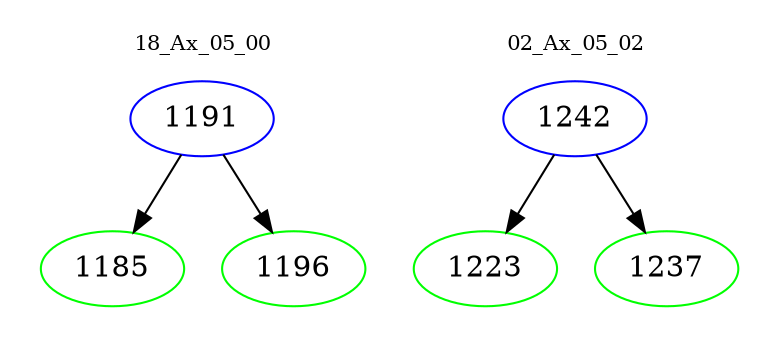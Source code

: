digraph{
subgraph cluster_0 {
color = white
label = "18_Ax_05_00";
fontsize=10;
T0_1191 [label="1191", color="blue"]
T0_1191 -> T0_1185 [color="black"]
T0_1185 [label="1185", color="green"]
T0_1191 -> T0_1196 [color="black"]
T0_1196 [label="1196", color="green"]
}
subgraph cluster_1 {
color = white
label = "02_Ax_05_02";
fontsize=10;
T1_1242 [label="1242", color="blue"]
T1_1242 -> T1_1223 [color="black"]
T1_1223 [label="1223", color="green"]
T1_1242 -> T1_1237 [color="black"]
T1_1237 [label="1237", color="green"]
}
}
